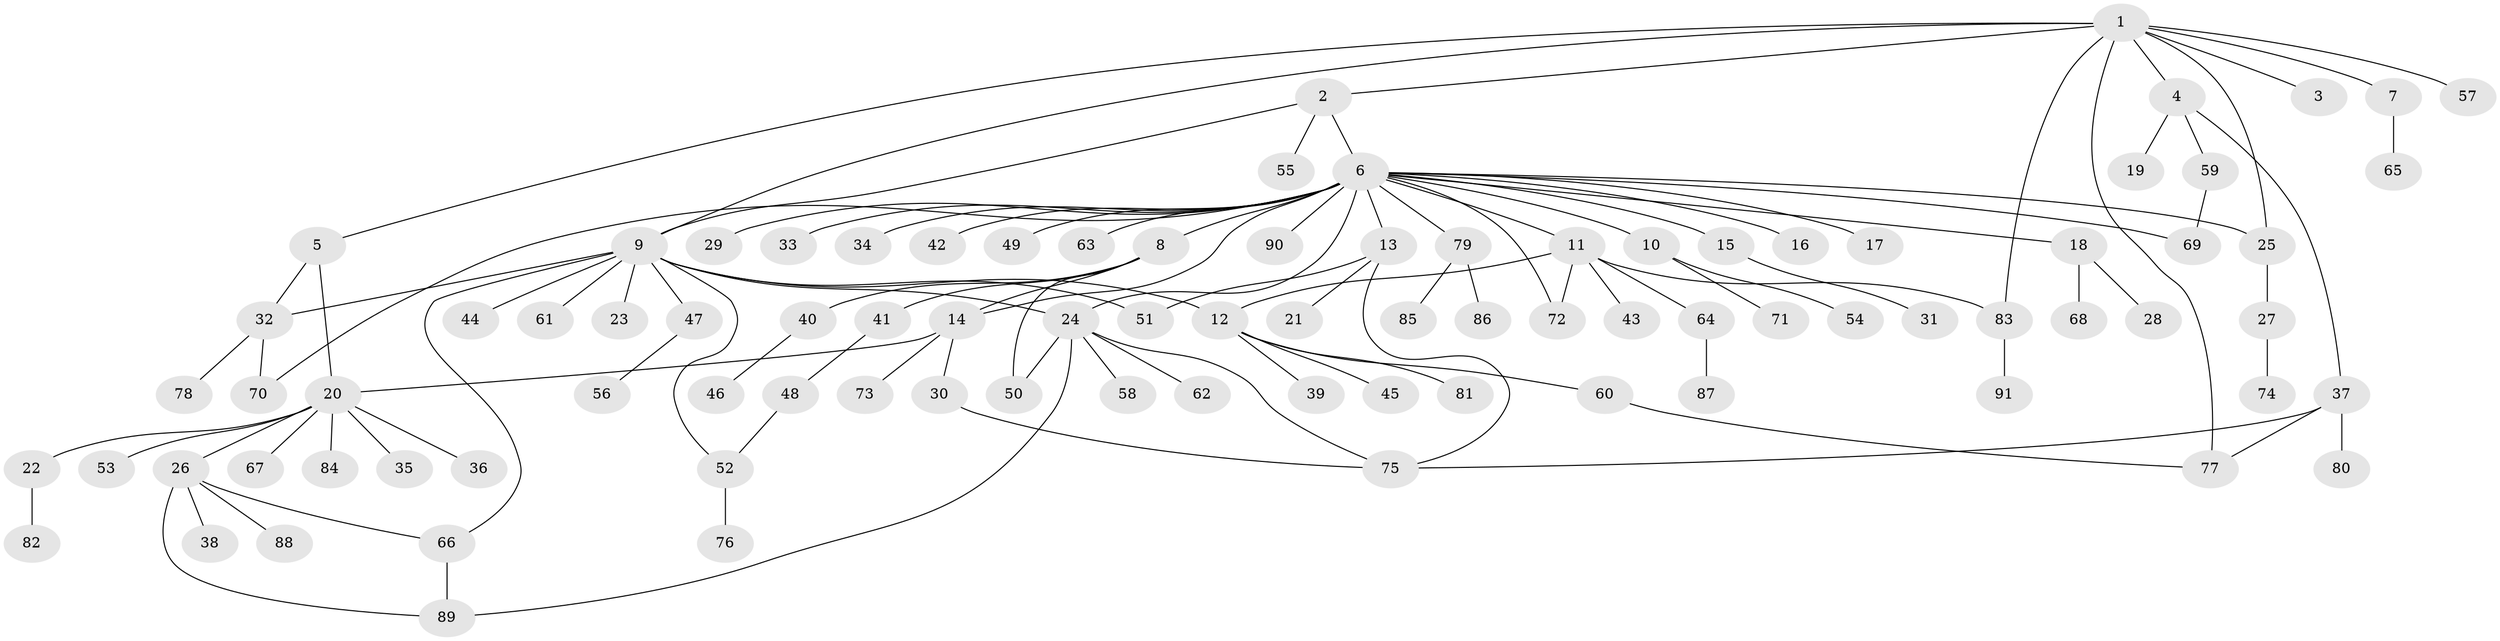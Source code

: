 // coarse degree distribution, {1: 0.7407407407407407, 6: 0.037037037037037035, 5: 0.037037037037037035, 17: 0.037037037037037035, 3: 0.07407407407407407, 2: 0.07407407407407407}
// Generated by graph-tools (version 1.1) at 2025/51/03/04/25 21:51:46]
// undirected, 91 vertices, 112 edges
graph export_dot {
graph [start="1"]
  node [color=gray90,style=filled];
  1;
  2;
  3;
  4;
  5;
  6;
  7;
  8;
  9;
  10;
  11;
  12;
  13;
  14;
  15;
  16;
  17;
  18;
  19;
  20;
  21;
  22;
  23;
  24;
  25;
  26;
  27;
  28;
  29;
  30;
  31;
  32;
  33;
  34;
  35;
  36;
  37;
  38;
  39;
  40;
  41;
  42;
  43;
  44;
  45;
  46;
  47;
  48;
  49;
  50;
  51;
  52;
  53;
  54;
  55;
  56;
  57;
  58;
  59;
  60;
  61;
  62;
  63;
  64;
  65;
  66;
  67;
  68;
  69;
  70;
  71;
  72;
  73;
  74;
  75;
  76;
  77;
  78;
  79;
  80;
  81;
  82;
  83;
  84;
  85;
  86;
  87;
  88;
  89;
  90;
  91;
  1 -- 2;
  1 -- 3;
  1 -- 4;
  1 -- 5;
  1 -- 7;
  1 -- 9;
  1 -- 25;
  1 -- 57;
  1 -- 77;
  1 -- 83;
  2 -- 6;
  2 -- 9;
  2 -- 55;
  4 -- 19;
  4 -- 37;
  4 -- 59;
  5 -- 20;
  5 -- 32;
  6 -- 8;
  6 -- 10;
  6 -- 11;
  6 -- 13;
  6 -- 14;
  6 -- 15;
  6 -- 16;
  6 -- 17;
  6 -- 18;
  6 -- 24;
  6 -- 25;
  6 -- 29;
  6 -- 33;
  6 -- 34;
  6 -- 42;
  6 -- 49;
  6 -- 63;
  6 -- 69;
  6 -- 70;
  6 -- 72;
  6 -- 79;
  6 -- 90;
  7 -- 65;
  8 -- 14;
  8 -- 40;
  8 -- 41;
  8 -- 50;
  9 -- 12;
  9 -- 23;
  9 -- 24;
  9 -- 32;
  9 -- 44;
  9 -- 47;
  9 -- 51;
  9 -- 52;
  9 -- 61;
  9 -- 66;
  10 -- 54;
  10 -- 71;
  11 -- 12;
  11 -- 43;
  11 -- 64;
  11 -- 72;
  11 -- 83;
  12 -- 39;
  12 -- 45;
  12 -- 60;
  12 -- 81;
  13 -- 21;
  13 -- 51;
  13 -- 75;
  14 -- 20;
  14 -- 30;
  14 -- 73;
  15 -- 31;
  18 -- 28;
  18 -- 68;
  20 -- 22;
  20 -- 26;
  20 -- 35;
  20 -- 36;
  20 -- 53;
  20 -- 67;
  20 -- 84;
  22 -- 82;
  24 -- 50;
  24 -- 58;
  24 -- 62;
  24 -- 75;
  24 -- 89;
  25 -- 27;
  26 -- 38;
  26 -- 66;
  26 -- 88;
  26 -- 89;
  27 -- 74;
  30 -- 75;
  32 -- 70;
  32 -- 78;
  37 -- 75;
  37 -- 77;
  37 -- 80;
  40 -- 46;
  41 -- 48;
  47 -- 56;
  48 -- 52;
  52 -- 76;
  59 -- 69;
  60 -- 77;
  64 -- 87;
  66 -- 89;
  79 -- 85;
  79 -- 86;
  83 -- 91;
}
